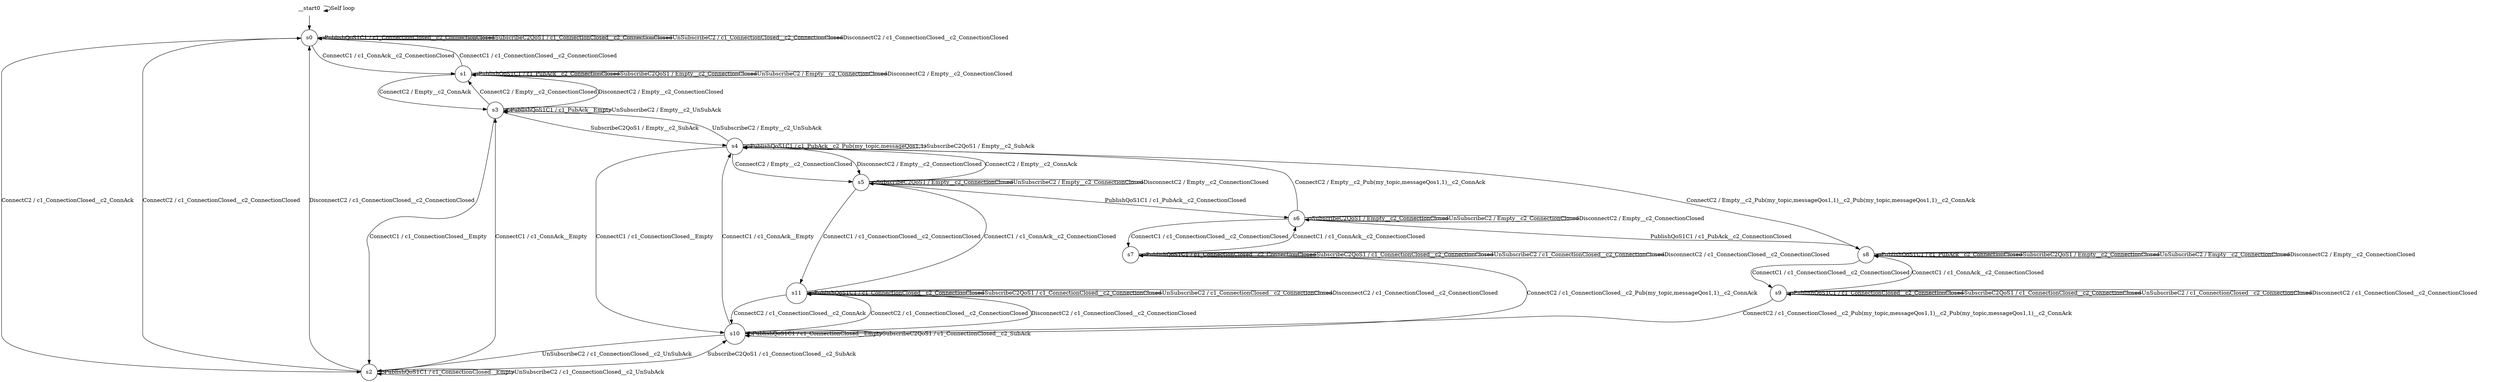 digraph g {
	graph [name=g];
	__start0	[shape=none];
	__start0 -> __start0	[key=0,
		label="Self loop"];
	s0	[label=s0,
		shape=circle];
	__start0 -> s0	[key=0];
	s0 -> s0	[key=0,
		label="PublishQoS1C1 / c1_ConnectionClosed__c2_ConnectionClosed"];
	s0 -> s0	[key=1,
		label="SubscribeC2QoS1 / c1_ConnectionClosed__c2_ConnectionClosed"];
	s0 -> s0	[key=2,
		label="UnSubscribeC2 / c1_ConnectionClosed__c2_ConnectionClosed"];
	s0 -> s0	[key=3,
		label="DisconnectC2 / c1_ConnectionClosed__c2_ConnectionClosed"];
	s1	[label=s1,
		shape=circle];
	s0 -> s1	[key=0,
		label="ConnectC1 / c1_ConnAck__c2_ConnectionClosed"];
	s2	[label=s2,
		shape=circle];
	s0 -> s2	[key=0,
		label="ConnectC2 / c1_ConnectionClosed__c2_ConnAck"];
	s1 -> s0	[key=0,
		label="ConnectC1 / c1_ConnectionClosed__c2_ConnectionClosed"];
	s1 -> s1	[key=0,
		label="PublishQoS1C1 / c1_PubAck__c2_ConnectionClosed"];
	s1 -> s1	[key=1,
		label="SubscribeC2QoS1 / Empty__c2_ConnectionClosed"];
	s1 -> s1	[key=2,
		label="UnSubscribeC2 / Empty__c2_ConnectionClosed"];
	s1 -> s1	[key=3,
		label="DisconnectC2 / Empty__c2_ConnectionClosed"];
	s3	[label=s3,
		shape=circle];
	s1 -> s3	[key=0,
		label="ConnectC2 / Empty__c2_ConnAck"];
	s2 -> s0	[key=0,
		label="ConnectC2 / c1_ConnectionClosed__c2_ConnectionClosed"];
	s2 -> s0	[key=1,
		label="DisconnectC2 / c1_ConnectionClosed__c2_ConnectionClosed"];
	s2 -> s2	[key=0,
		label="PublishQoS1C1 / c1_ConnectionClosed__Empty"];
	s2 -> s2	[key=1,
		label="UnSubscribeC2 / c1_ConnectionClosed__c2_UnSubAck"];
	s2 -> s3	[key=0,
		label="ConnectC1 / c1_ConnAck__Empty"];
	s10	[label=s10,
		shape=circle];
	s2 -> s10	[key=0,
		label="SubscribeC2QoS1 / c1_ConnectionClosed__c2_SubAck"];
	s3 -> s1	[key=0,
		label="ConnectC2 / Empty__c2_ConnectionClosed"];
	s3 -> s1	[key=1,
		label="DisconnectC2 / Empty__c2_ConnectionClosed"];
	s3 -> s2	[key=0,
		label="ConnectC1 / c1_ConnectionClosed__Empty"];
	s3 -> s3	[key=0,
		label="PublishQoS1C1 / c1_PubAck__Empty"];
	s3 -> s3	[key=1,
		label="UnSubscribeC2 / Empty__c2_UnSubAck"];
	s4	[label=s4,
		shape=circle];
	s3 -> s4	[key=0,
		label="SubscribeC2QoS1 / Empty__c2_SubAck"];
	s4 -> s3	[key=0,
		label="UnSubscribeC2 / Empty__c2_UnSubAck"];
	s4 -> s4	[key=0,
		label="PublishQoS1C1 / c1_PubAck__c2_Pub(my_topic,messageQos1,1)"];
	s4 -> s4	[key=1,
		label="SubscribeC2QoS1 / Empty__c2_SubAck"];
	s5	[label=s5,
		shape=circle];
	s4 -> s5	[key=0,
		label="ConnectC2 / Empty__c2_ConnectionClosed"];
	s4 -> s5	[key=1,
		label="DisconnectC2 / Empty__c2_ConnectionClosed"];
	s4 -> s10	[key=0,
		label="ConnectC1 / c1_ConnectionClosed__Empty"];
	s5 -> s4	[key=0,
		label="ConnectC2 / Empty__c2_ConnAck"];
	s5 -> s5	[key=0,
		label="SubscribeC2QoS1 / Empty__c2_ConnectionClosed"];
	s5 -> s5	[key=1,
		label="UnSubscribeC2 / Empty__c2_ConnectionClosed"];
	s5 -> s5	[key=2,
		label="DisconnectC2 / Empty__c2_ConnectionClosed"];
	s6	[label=s6,
		shape=circle];
	s5 -> s6	[key=0,
		label="PublishQoS1C1 / c1_PubAck__c2_ConnectionClosed"];
	s11	[label=s11,
		shape=circle];
	s5 -> s11	[key=0,
		label="ConnectC1 / c1_ConnectionClosed__c2_ConnectionClosed"];
	s6 -> s4	[key=0,
		label="ConnectC2 / Empty__c2_Pub(my_topic,messageQos1,1)__c2_ConnAck"];
	s6 -> s6	[key=0,
		label="SubscribeC2QoS1 / Empty__c2_ConnectionClosed"];
	s6 -> s6	[key=1,
		label="UnSubscribeC2 / Empty__c2_ConnectionClosed"];
	s6 -> s6	[key=2,
		label="DisconnectC2 / Empty__c2_ConnectionClosed"];
	s7	[label=s7,
		shape=circle];
	s6 -> s7	[key=0,
		label="ConnectC1 / c1_ConnectionClosed__c2_ConnectionClosed"];
	s8	[label=s8,
		shape=circle];
	s6 -> s8	[key=0,
		label="PublishQoS1C1 / c1_PubAck__c2_ConnectionClosed"];
	s7 -> s6	[key=0,
		label="ConnectC1 / c1_ConnAck__c2_ConnectionClosed"];
	s7 -> s7	[key=0,
		label="PublishQoS1C1 / c1_ConnectionClosed__c2_ConnectionClosed"];
	s7 -> s7	[key=1,
		label="SubscribeC2QoS1 / c1_ConnectionClosed__c2_ConnectionClosed"];
	s7 -> s7	[key=2,
		label="UnSubscribeC2 / c1_ConnectionClosed__c2_ConnectionClosed"];
	s7 -> s7	[key=3,
		label="DisconnectC2 / c1_ConnectionClosed__c2_ConnectionClosed"];
	s7 -> s10	[key=0,
		label="ConnectC2 / c1_ConnectionClosed__c2_Pub(my_topic,messageQos1,1)__c2_ConnAck"];
	s8 -> s4	[key=0,
		label="ConnectC2 / Empty__c2_Pub(my_topic,messageQos1,1)__c2_Pub(my_topic,messageQos1,1)__c2_ConnAck"];
	s8 -> s8	[key=0,
		label="PublishQoS1C1 / c1_PubAck__c2_ConnectionClosed"];
	s8 -> s8	[key=1,
		label="SubscribeC2QoS1 / Empty__c2_ConnectionClosed"];
	s8 -> s8	[key=2,
		label="UnSubscribeC2 / Empty__c2_ConnectionClosed"];
	s8 -> s8	[key=3,
		label="DisconnectC2 / Empty__c2_ConnectionClosed"];
	s9	[label=s9,
		shape=circle];
	s8 -> s9	[key=0,
		label="ConnectC1 / c1_ConnectionClosed__c2_ConnectionClosed"];
	s9 -> s8	[key=0,
		label="ConnectC1 / c1_ConnAck__c2_ConnectionClosed"];
	s9 -> s9	[key=0,
		label="PublishQoS1C1 / c1_ConnectionClosed__c2_ConnectionClosed"];
	s9 -> s9	[key=1,
		label="SubscribeC2QoS1 / c1_ConnectionClosed__c2_ConnectionClosed"];
	s9 -> s9	[key=2,
		label="UnSubscribeC2 / c1_ConnectionClosed__c2_ConnectionClosed"];
	s9 -> s9	[key=3,
		label="DisconnectC2 / c1_ConnectionClosed__c2_ConnectionClosed"];
	s9 -> s10	[key=0,
		label="ConnectC2 / c1_ConnectionClosed__c2_Pub(my_topic,messageQos1,1)__c2_Pub(my_topic,messageQos1,1)__c2_ConnAck"];
	s10 -> s2	[key=0,
		label="UnSubscribeC2 / c1_ConnectionClosed__c2_UnSubAck"];
	s10 -> s4	[key=0,
		label="ConnectC1 / c1_ConnAck__Empty"];
	s10 -> s10	[key=0,
		label="PublishQoS1C1 / c1_ConnectionClosed__Empty"];
	s10 -> s10	[key=1,
		label="SubscribeC2QoS1 / c1_ConnectionClosed__c2_SubAck"];
	s10 -> s11	[key=0,
		label="ConnectC2 / c1_ConnectionClosed__c2_ConnectionClosed"];
	s10 -> s11	[key=1,
		label="DisconnectC2 / c1_ConnectionClosed__c2_ConnectionClosed"];
	s11 -> s5	[key=0,
		label="ConnectC1 / c1_ConnAck__c2_ConnectionClosed"];
	s11 -> s10	[key=0,
		label="ConnectC2 / c1_ConnectionClosed__c2_ConnAck"];
	s11 -> s11	[key=0,
		label="PublishQoS1C1 / c1_ConnectionClosed__c2_ConnectionClosed"];
	s11 -> s11	[key=1,
		label="SubscribeC2QoS1 / c1_ConnectionClosed__c2_ConnectionClosed"];
	s11 -> s11	[key=2,
		label="UnSubscribeC2 / c1_ConnectionClosed__c2_ConnectionClosed"];
	s11 -> s11	[key=3,
		label="DisconnectC2 / c1_ConnectionClosed__c2_ConnectionClosed"];
}
